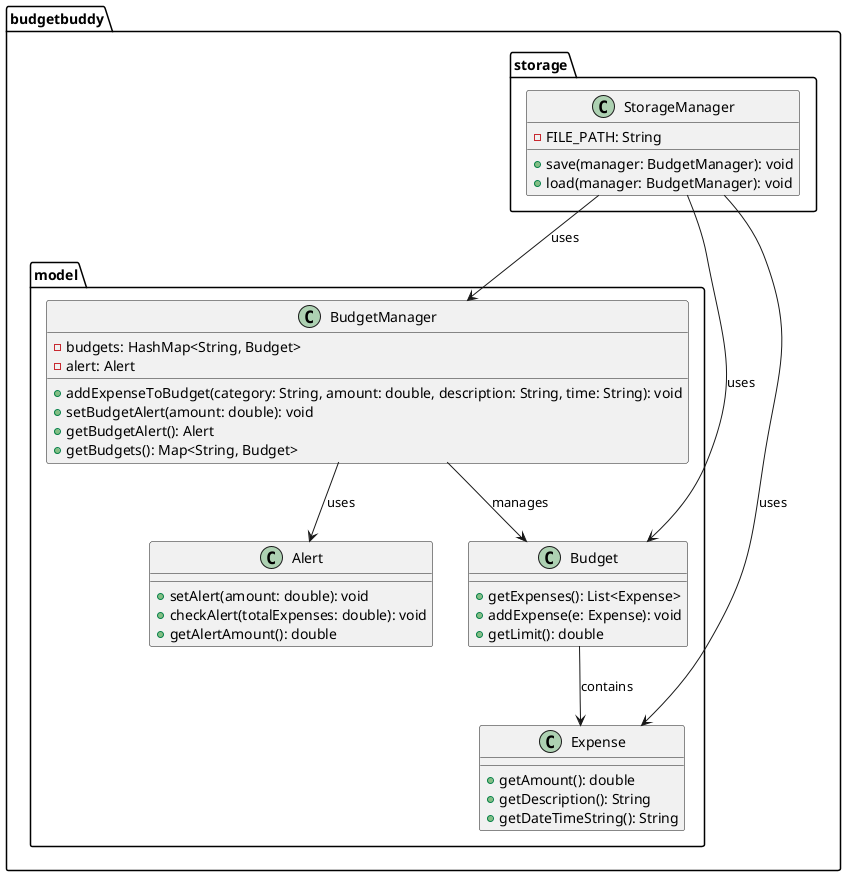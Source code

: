 @startuml

package "budgetbuddy.storage" {
    class StorageManager {
        - FILE_PATH: String
        + save(manager: BudgetManager): void
        + load(manager: BudgetManager): void
    }
}

package "budgetbuddy.model" {
    class BudgetManager {
        - budgets: HashMap<String, Budget>
        - alert: Alert
        + addExpenseToBudget(category: String, amount: double, description: String, time: String): void
        + setBudgetAlert(amount: double): void
        + getBudgetAlert(): Alert
        + getBudgets(): Map<String, Budget>
    }

    class Budget {
        + getExpenses(): List<Expense>
        + addExpense(e: Expense): void
        + getLimit(): double
    }

    class Expense {
        + getAmount(): double
        + getDescription(): String
        + getDateTimeString(): String
    }

    class Alert {
        + setAlert(amount: double): void
        + checkAlert(totalExpenses: double): void
        + getAlertAmount(): double
    }
}

' Relationships
StorageManager --> BudgetManager : uses
StorageManager --> Budget : uses
StorageManager --> Expense : uses
BudgetManager --> Budget : manages
BudgetManager --> Alert : uses
Budget --> Expense : contains

@enduml
